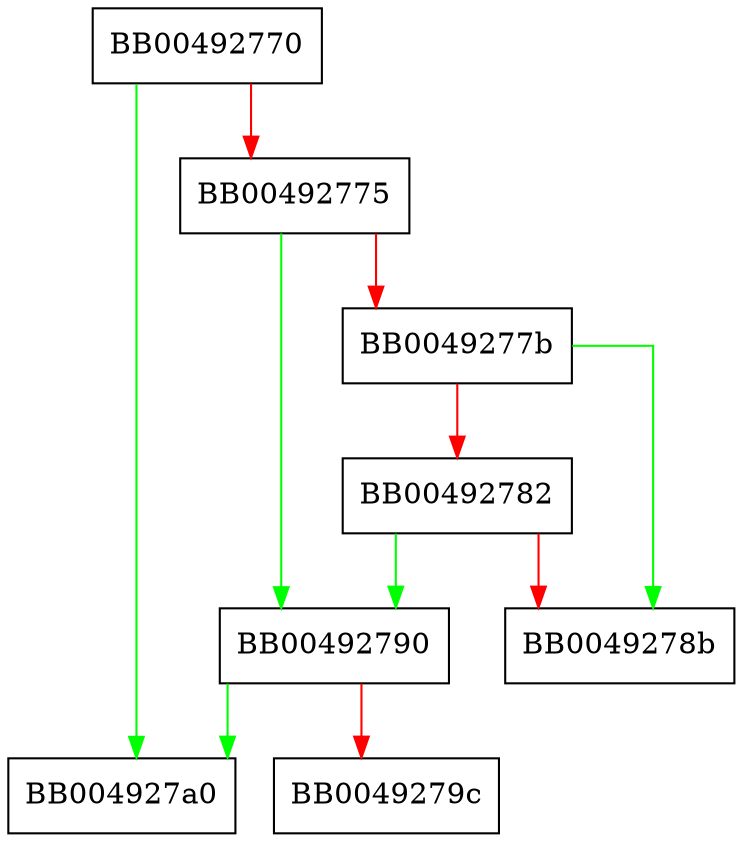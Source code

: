 digraph SSL_client_hello_isv2 {
  node [shape="box"];
  graph [splines=ortho];
  BB00492770 -> BB004927a0 [color="green"];
  BB00492770 -> BB00492775 [color="red"];
  BB00492775 -> BB00492790 [color="green"];
  BB00492775 -> BB0049277b [color="red"];
  BB0049277b -> BB0049278b [color="green"];
  BB0049277b -> BB00492782 [color="red"];
  BB00492782 -> BB00492790 [color="green"];
  BB00492782 -> BB0049278b [color="red"];
  BB00492790 -> BB004927a0 [color="green"];
  BB00492790 -> BB0049279c [color="red"];
}